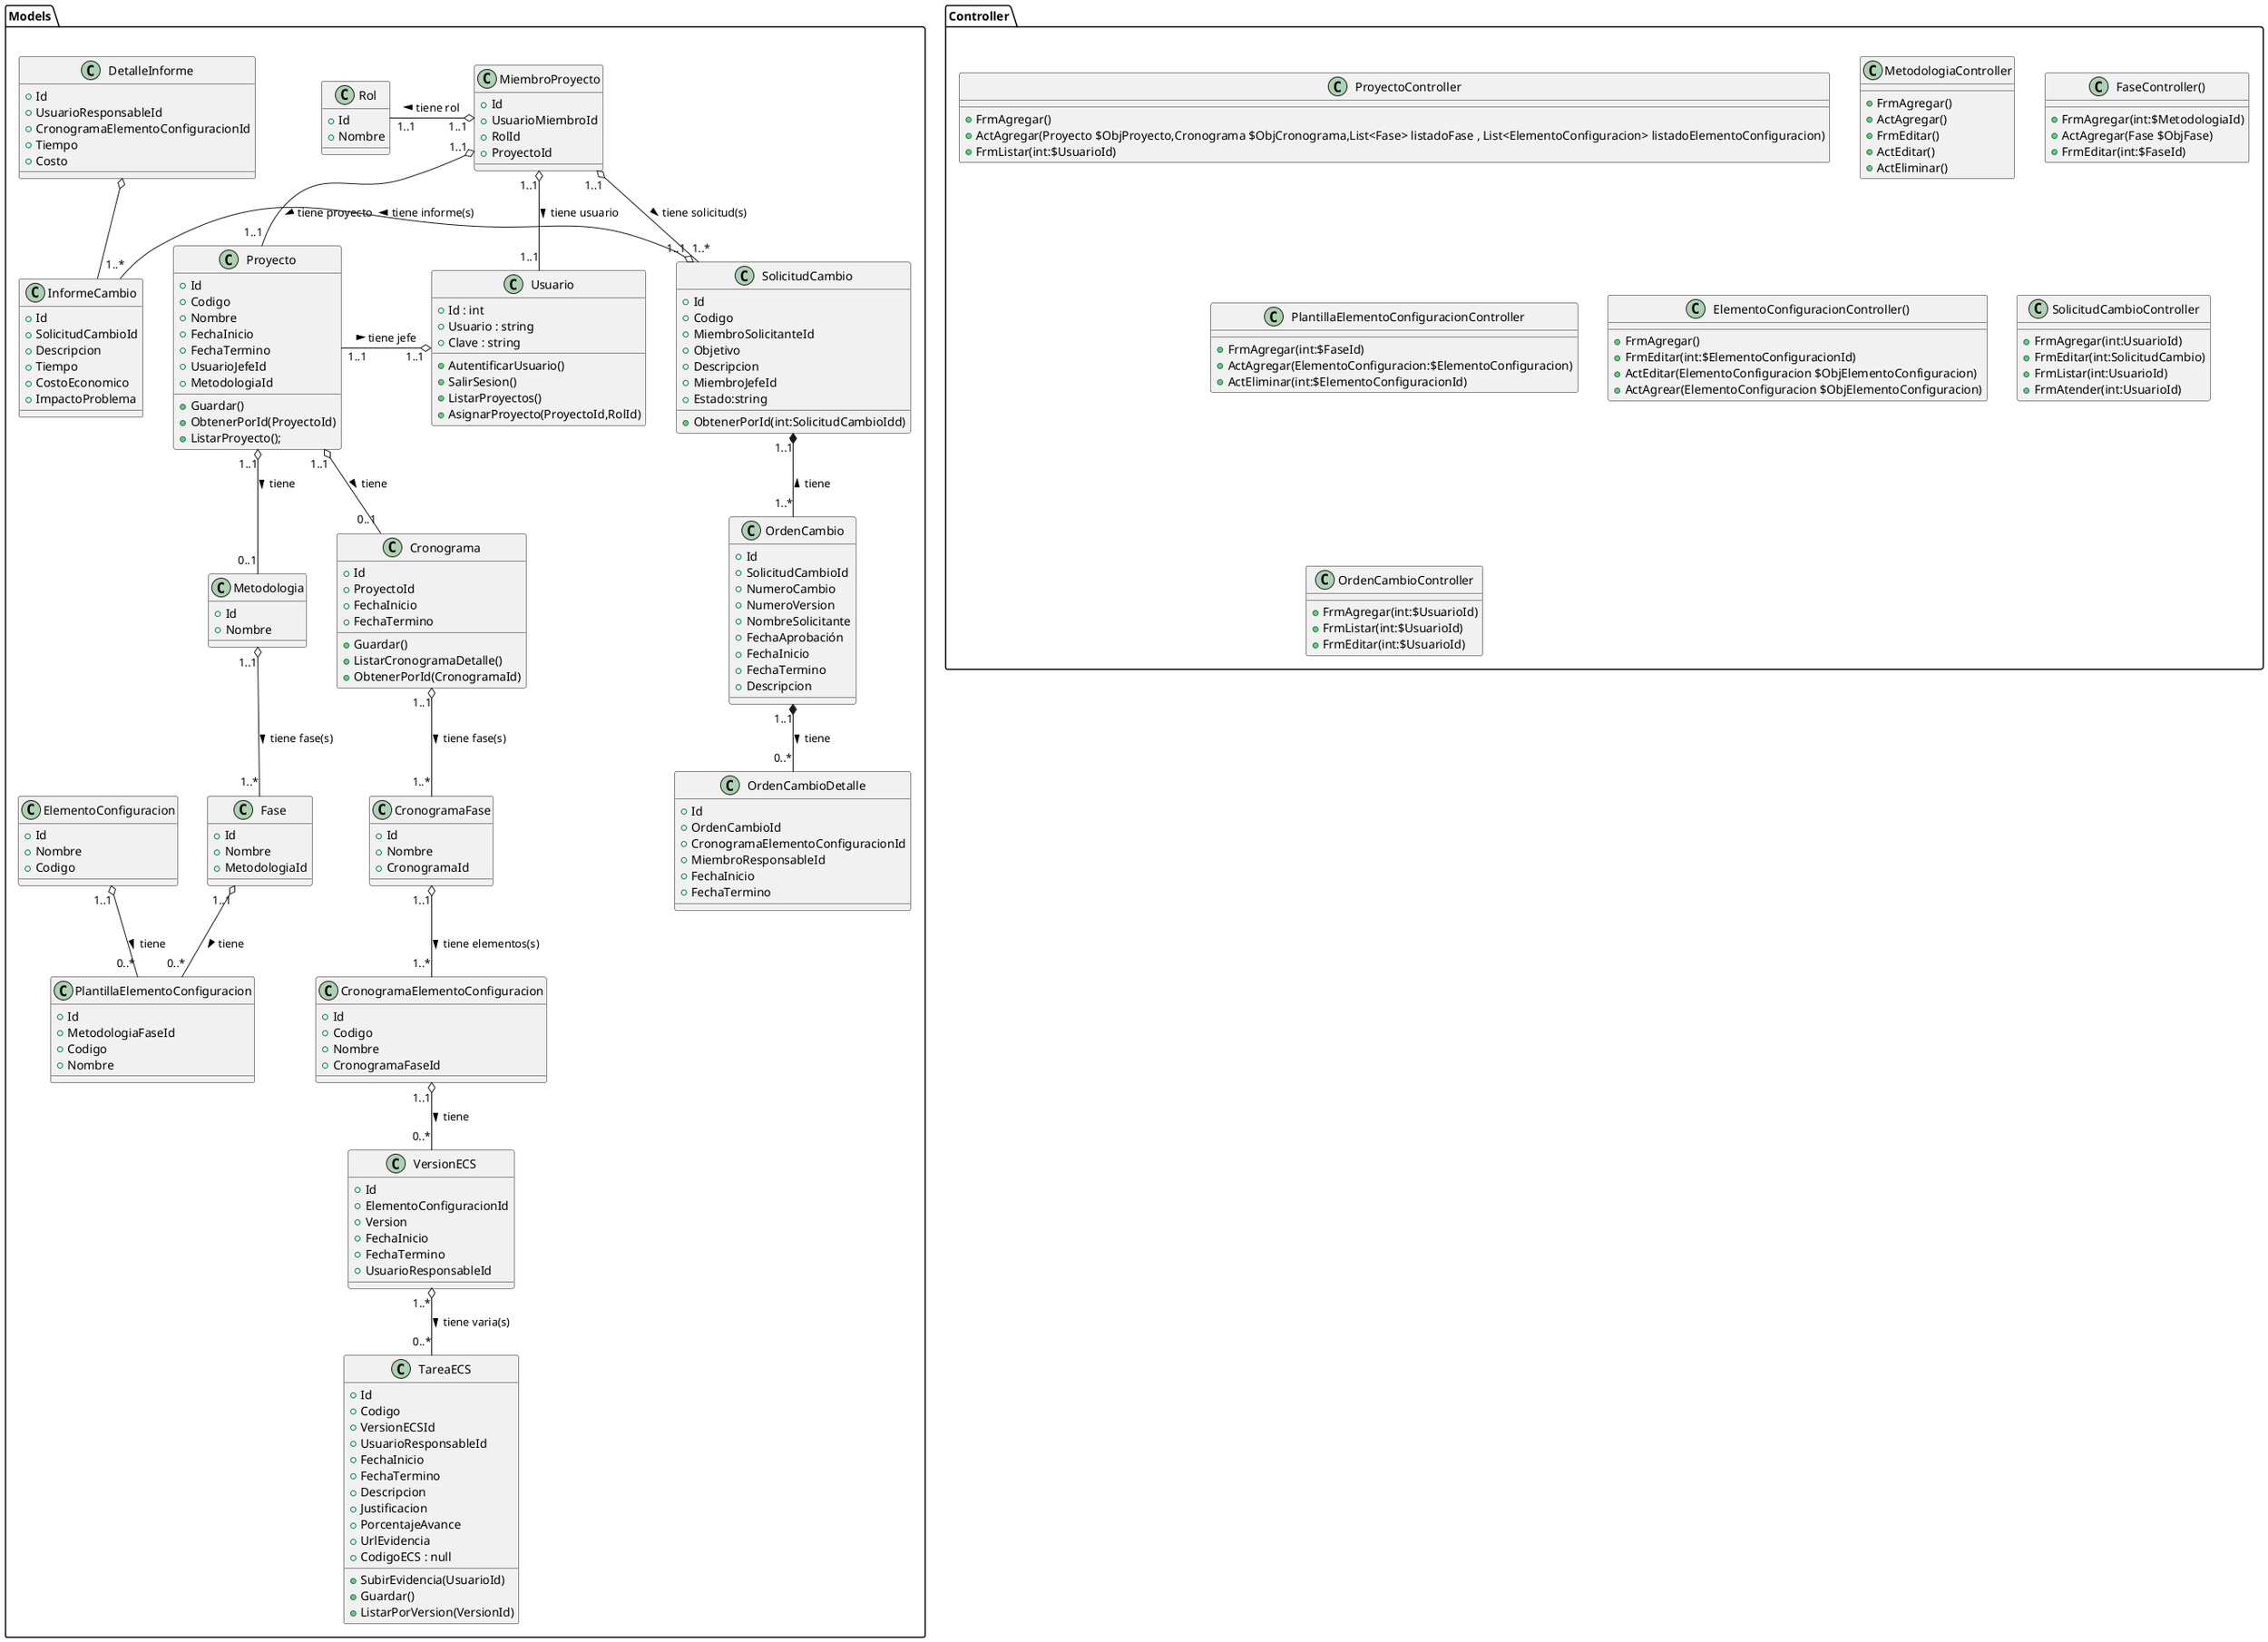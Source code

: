 @startuml Diagrama de clases 2.0

package "Models"{
    class Usuario {
    +Id : int
    +Usuario : string
    +Clave : string
    +AutentificarUsuario()
    +SalirSesion()
    +ListarProyectos()
    +AsignarProyecto(ProyectoId,RolId)
    }

    class Proyecto {
        +Id
        +Codigo
        +Nombre
        +FechaInicio
        +FechaTermino
        +UsuarioJefeId
        +MetodologiaId
        +Guardar()
        +ObtenerPorId(ProyectoId)
        +ListarProyecto();
    }


    class Cronograma{
        +Id
        +ProyectoId
        +FechaInicio
        +FechaTermino
        
        +Guardar()
        +ListarCronogramaDetalle()
        +ObtenerPorId(CronogramaId)
    }

    class CronogramaFase{
        +Id
        +Nombre
        +CronogramaId
    }

    class CronogramaElementoConfiguracion{
        +Id
        +Codigo
        +Nombre
        +CronogramaFaseId
    }

    class VersionECS{
        +Id
        +ElementoConfiguracionId
        +Version
        +FechaInicio
        +FechaTermino
        +UsuarioResponsableId
    }



    class SolicitudCambio{
        +Id
        +Codigo
        +MiembroSolicitanteId
        +Objetivo
        +Descripcion
        +MiembroJefeId
        +Estado:string  
        +ObtenerPorId(int:SolicitudCambioIdd)
    }


    class InformeCambio{
        +Id
        +SolicitudCambioId
        +Descripcion
        +Tiempo
        +CostoEconomico
        +ImpactoProblema
    }

    class DetalleInforme {
        +Id
        +UsuarioResponsableId
        +CronogramaElementoConfiguracionId
        +Tiempo
        +Costo
    }


    class OrdenCambio {
        +Id
        +SolicitudCambioId
        +NumeroCambio
        +NumeroVersion
        +NombreSolicitante
        +FechaAprobación
        +FechaInicio
        +FechaTermino
        +Descripcion
    }


    class OrdenCambioDetalle{
        +Id
        +OrdenCambioId
        +CronogramaElementoConfiguracionId
        +MiembroResponsableId
        +FechaInicio
        +FechaTermino
    }

    class TareaECS{
        +Id
        +Codigo
        +VersionECSId
        +UsuarioResponsableId
        +FechaInicio
        +FechaTermino
        +Descripcion
        +Justificacion
        +PorcentajeAvance
        +UrlEvidencia
        +CodigoECS : null
        +SubirEvidencia(UsuarioId)
        +Guardar()
        +ListarPorVersion(VersionId)
    }



    class Metodologia{
        +Id
        +Nombre
    }

    class Fase{
        +Id
        +Nombre
        +MetodologiaId
    }

    class ElementoConfiguracion{
        +Id
        +Nombre
        +Codigo
    }

    class PlantillaElementoConfiguracion{
        +Id
        +MetodologiaFaseId
        +Codigo
        +Nombre
    }



    ' ALEX
    class Rol{
        +Id
        +Nombre
    }


    class MiembroProyecto{
        +Id
        +UsuarioMiembroId
        +RolId
        +ProyectoId
    }
}

' RELACIONES DE CLASES
MiembroProyecto "1..1" o-- "1..1" Proyecto : tiene proyecto >
MiembroProyecto "1..1" o-- "1..1" Usuario : tiene usuario >
MiembroProyecto "1..1" o-left- "1..1" Rol : tiene rol >
Metodologia "1..1" o-- "1..*" Fase : tiene fase(s) >
Cronograma "1..1" o-- "1..*" CronogramaFase : tiene fase(s) >
CronogramaFase "1..1" o-- "1..*" CronogramaElementoConfiguracion : tiene elementos(s) >
DetalleInforme o-- InformeCambio
SolicitudCambio "1..1" o-left- "1..*" InformeCambio : tiene informe(s) >
MiembroProyecto "1..1" o-- "1..*" SolicitudCambio : tiene solicitud(s) >
Fase "1..1" o-- "0..*" PlantillaElementoConfiguracion  : tiene >
ElementoConfiguracion "1..1" o-- "0..*" PlantillaElementoConfiguracion  : tiene >
VersionECS "1..*" o-- "0..*" TareaECS : tiene varia(s) >
CronogramaElementoConfiguracion "1..1" o-- "0..*" VersionECS : tiene >
Proyecto "1..1" o-- "0..1" Metodologia : tiene >
Proyecto "1..1" -right-o "1..1" Usuario : tiene jefe >
Proyecto "1..1" o-- "0..1" Cronograma : tiene >
OrdenCambio "1..1" *-- "0..*" OrdenCambioDetalle : tiene >
SolicitudCambio "1..1" *-- "1..*" OrdenCambio : tiene <



package Controller{
    class ProyectoController{
        +FrmAgregar()
        +ActAgregar(Proyecto $ObjProyecto,Cronograma $ObjCronograma,List<Fase> listadoFase , List<ElementoConfiguracion> listadoElementoConfiguracion)
        +FrmListar(int:$UsuarioId)
    }

    class MetodologiaController{
        +FrmAgregar()
        +ActAgregar()
        +FrmEditar()
        +ActEditar()
        +ActEliminar()
    }

    class FaseController(){
        +FrmAgregar(int:$MetodologiaId)
        +ActAgregar(Fase $ObjFase)
        +FrmEditar(int:$FaseId)
    }

    class PlantillaElementoConfiguracionController{
        +FrmAgregar(int:$FaseId)
        +ActAgregar(ElementoConfiguracion:$ElementoConfiguracion)
        +ActEliminar(int:$ElementoConfiguracionId)
    }

    class ElementoConfiguracionController(){
        +FrmAgregar()
        +FrmEditar(int:$ElementoConfiguracionId)
        +ActEditar(ElementoConfiguracion $ObjElementoConfiguracion)
        +ActAgrear(ElementoConfiguracion $ObjElementoConfiguracion)
    }


    class SolicitudCambioController{
        +FrmAgregar(int:UsuarioId)
        +FrmEditar(int:SolicitudCambio)
        +FrmListar(int:UsuarioId)
        +FrmAtender(int:UsuarioId)
    }

    ' class InformeCambioController{
    '     +FrmAgregar(int:$SolicitudCambioId)
    '     +ActAgregarInforme(InformeCambio $ObjInformeCambio)
    ' }


    class OrdenCambioController{
        +FrmAgregar(int:$UsuarioId)
        +FrmListar(int:$UsuarioId)
        +FrmEditar(int:$UsuarioId)
    }

}
@enduml